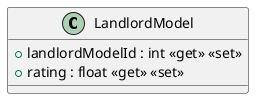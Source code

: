 @startuml
class LandlordModel {
    + landlordModelId : int <<get>> <<set>>
    + rating : float <<get>> <<set>>
}
@enduml

